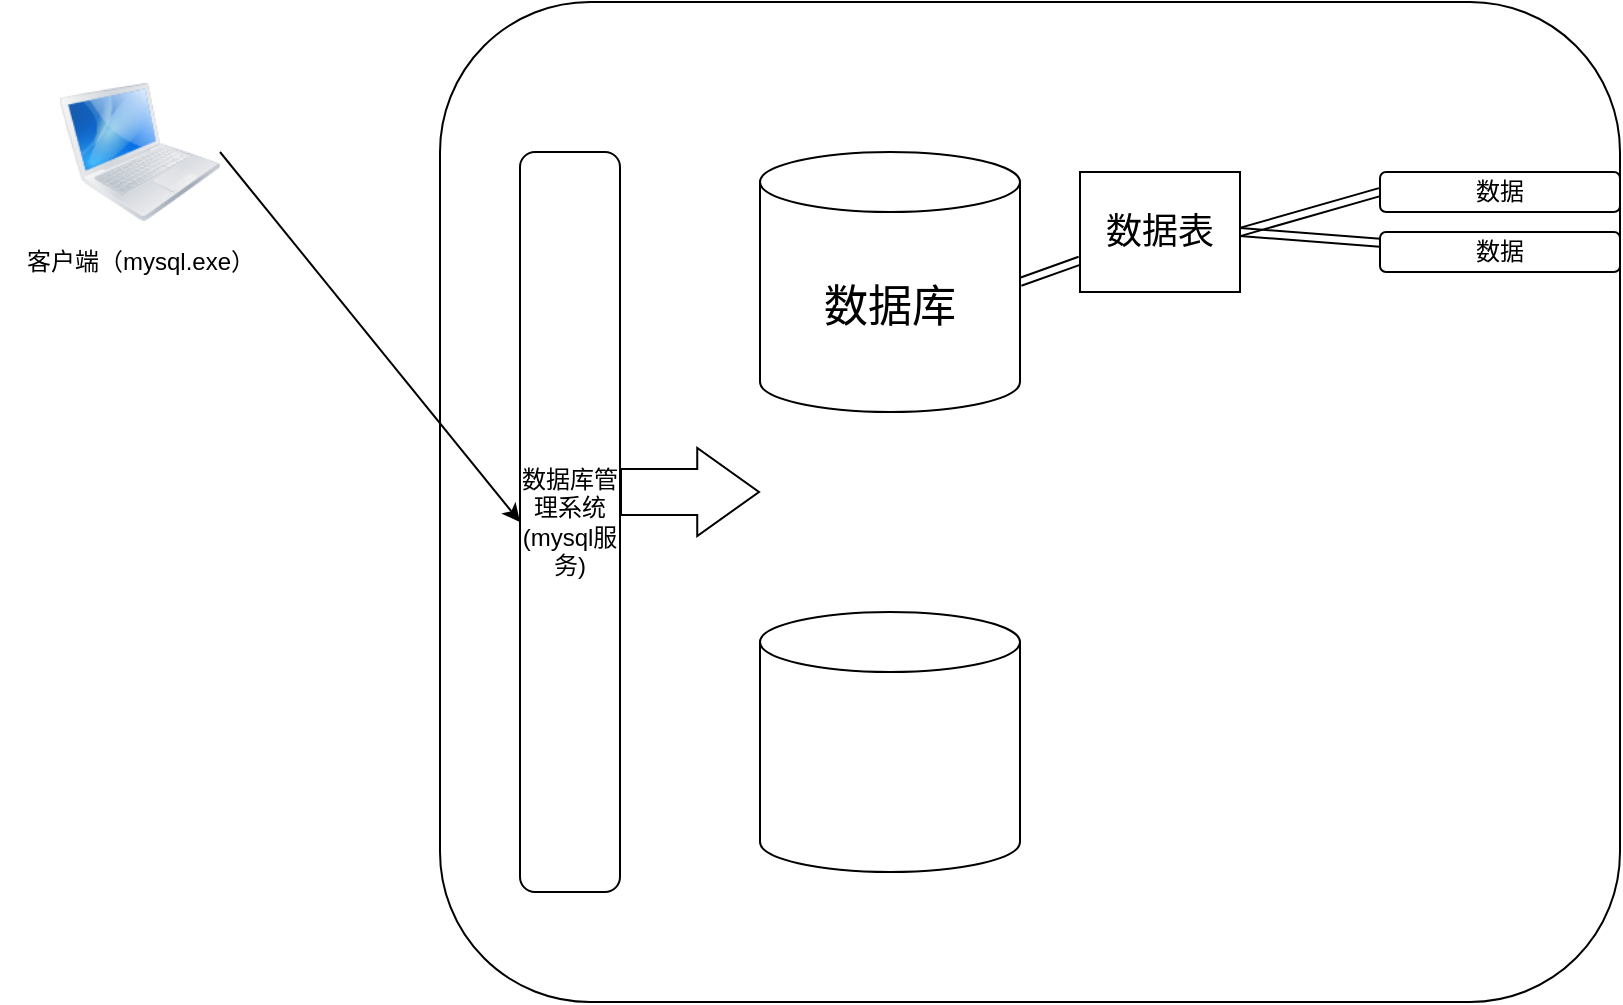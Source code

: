 <mxfile version="22.1.17" type="github">
  <diagram name="第 1 页" id="688hTWjERjYAhRFc9RfX">
    <mxGraphModel dx="1042" dy="535" grid="1" gridSize="10" guides="1" tooltips="1" connect="1" arrows="1" fold="1" page="1" pageScale="1" pageWidth="827" pageHeight="1169" math="0" shadow="0">
      <root>
        <mxCell id="0" />
        <mxCell id="1" parent="0" />
        <mxCell id="2pjO5wfH-iYFJIuhNtLP-1" value="" style="rounded=1;whiteSpace=wrap;html=1;" parent="1" vertex="1">
          <mxGeometry x="220" y="85" width="590" height="500" as="geometry" />
        </mxCell>
        <mxCell id="2pjO5wfH-iYFJIuhNtLP-2" value="数据库管理系统(mysql服务)" style="rounded=1;whiteSpace=wrap;html=1;" parent="1" vertex="1">
          <mxGeometry x="260" y="160" width="50" height="370" as="geometry" />
        </mxCell>
        <mxCell id="2pjO5wfH-iYFJIuhNtLP-11" style="rounded=0;orthogonalLoop=1;jettySize=auto;html=1;exitX=1;exitY=0.5;exitDx=0;exitDy=0;exitPerimeter=0;shape=link;" parent="1" source="2pjO5wfH-iYFJIuhNtLP-3" target="2pjO5wfH-iYFJIuhNtLP-5" edge="1">
          <mxGeometry relative="1" as="geometry" />
        </mxCell>
        <mxCell id="2pjO5wfH-iYFJIuhNtLP-3" value="&lt;font style=&quot;font-size: 22px;&quot;&gt;数据库&lt;/font&gt;" style="shape=cylinder3;whiteSpace=wrap;html=1;boundedLbl=1;backgroundOutline=1;size=15;" parent="1" vertex="1">
          <mxGeometry x="380" y="160" width="130" height="130" as="geometry" />
        </mxCell>
        <mxCell id="2pjO5wfH-iYFJIuhNtLP-4" value="" style="shape=cylinder3;whiteSpace=wrap;html=1;boundedLbl=1;backgroundOutline=1;size=15;" parent="1" vertex="1">
          <mxGeometry x="380" y="390" width="130" height="130" as="geometry" />
        </mxCell>
        <mxCell id="2pjO5wfH-iYFJIuhNtLP-13" style="rounded=0;orthogonalLoop=1;jettySize=auto;html=1;exitX=1;exitY=0.5;exitDx=0;exitDy=0;entryX=0;entryY=0.5;entryDx=0;entryDy=0;shape=link;" parent="1" source="2pjO5wfH-iYFJIuhNtLP-5" target="2pjO5wfH-iYFJIuhNtLP-6" edge="1">
          <mxGeometry relative="1" as="geometry" />
        </mxCell>
        <mxCell id="2pjO5wfH-iYFJIuhNtLP-14" style="rounded=0;orthogonalLoop=1;jettySize=auto;html=1;exitX=1;exitY=0.5;exitDx=0;exitDy=0;shape=link;" parent="1" source="2pjO5wfH-iYFJIuhNtLP-5" target="2pjO5wfH-iYFJIuhNtLP-7" edge="1">
          <mxGeometry relative="1" as="geometry" />
        </mxCell>
        <mxCell id="2pjO5wfH-iYFJIuhNtLP-5" value="&lt;font style=&quot;font-size: 18px;&quot;&gt;数据表&lt;/font&gt;" style="rounded=0;whiteSpace=wrap;html=1;" parent="1" vertex="1">
          <mxGeometry x="540" y="170" width="80" height="60" as="geometry" />
        </mxCell>
        <mxCell id="2pjO5wfH-iYFJIuhNtLP-6" value="数据" style="rounded=1;whiteSpace=wrap;html=1;" parent="1" vertex="1">
          <mxGeometry x="690" y="170" width="120" height="20" as="geometry" />
        </mxCell>
        <mxCell id="2pjO5wfH-iYFJIuhNtLP-7" value="数据" style="rounded=1;whiteSpace=wrap;html=1;" parent="1" vertex="1">
          <mxGeometry x="690" y="200" width="120" height="20" as="geometry" />
        </mxCell>
        <mxCell id="2pjO5wfH-iYFJIuhNtLP-9" value="" style="shape=flexArrow;endArrow=classic;html=1;rounded=0;width=23;endSize=9.96;" parent="1" edge="1">
          <mxGeometry width="50" height="50" relative="1" as="geometry">
            <mxPoint x="310" y="330" as="sourcePoint" />
            <mxPoint x="380" y="330" as="targetPoint" />
          </mxGeometry>
        </mxCell>
        <mxCell id="2pjO5wfH-iYFJIuhNtLP-17" style="rounded=0;orthogonalLoop=1;jettySize=auto;html=1;exitX=1;exitY=0.5;exitDx=0;exitDy=0;entryX=0;entryY=0.5;entryDx=0;entryDy=0;" parent="1" source="2pjO5wfH-iYFJIuhNtLP-15" target="2pjO5wfH-iYFJIuhNtLP-2" edge="1">
          <mxGeometry relative="1" as="geometry" />
        </mxCell>
        <mxCell id="2pjO5wfH-iYFJIuhNtLP-15" value="" style="image;html=1;image=img/lib/clip_art/computers/MacBook_128x128.png" parent="1" vertex="1">
          <mxGeometry x="30" y="120" width="80" height="80" as="geometry" />
        </mxCell>
        <mxCell id="2pjO5wfH-iYFJIuhNtLP-16" value="客户端（mysql.exe）" style="text;html=1;align=center;verticalAlign=middle;resizable=0;points=[];autosize=1;strokeColor=none;fillColor=none;" parent="1" vertex="1">
          <mxGeometry y="200" width="140" height="30" as="geometry" />
        </mxCell>
      </root>
    </mxGraphModel>
  </diagram>
</mxfile>
